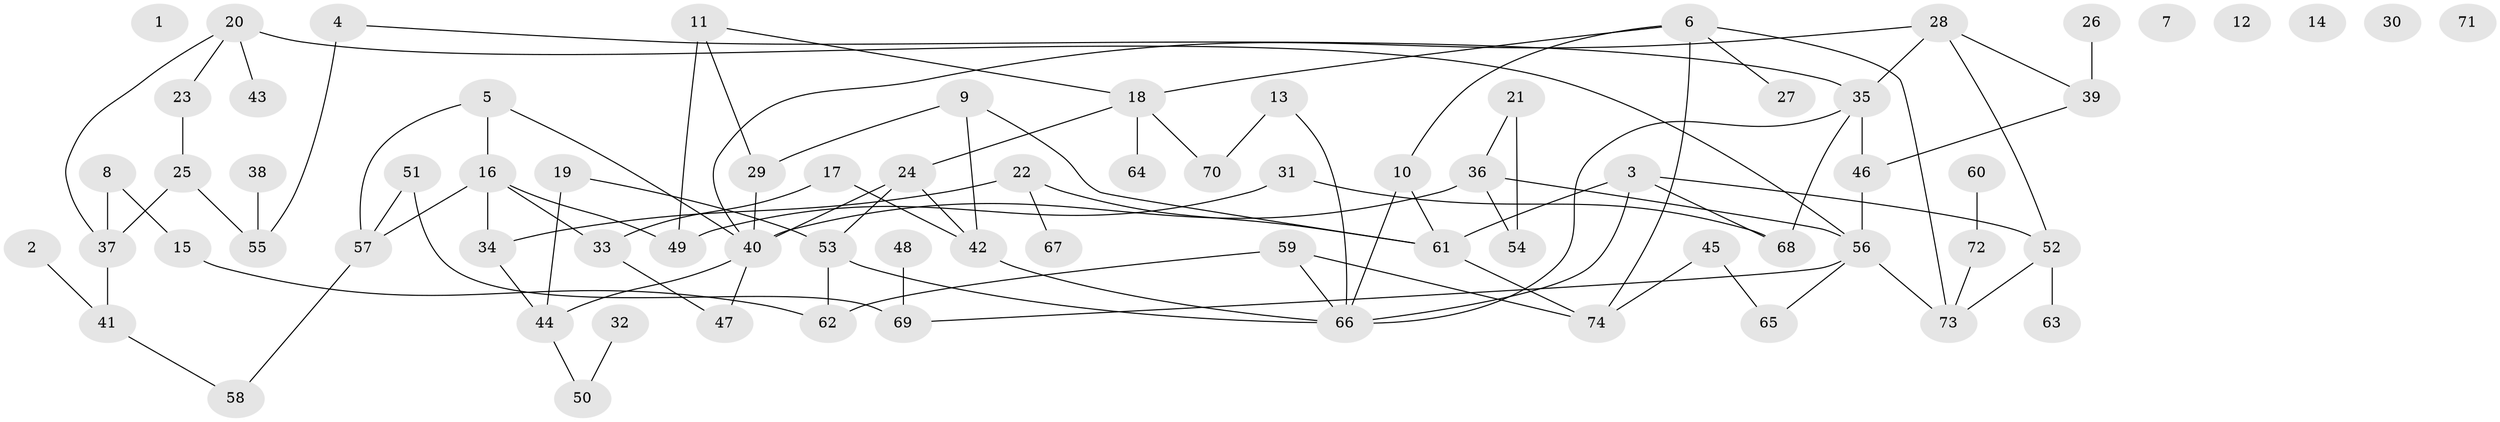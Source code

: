 // coarse degree distribution, {2: 0.0967741935483871, 4: 0.22580645161290322, 5: 0.0967741935483871, 7: 0.06451612903225806, 6: 0.16129032258064516, 3: 0.16129032258064516, 1: 0.1935483870967742}
// Generated by graph-tools (version 1.1) at 2025/48/03/04/25 22:48:09]
// undirected, 74 vertices, 99 edges
graph export_dot {
  node [color=gray90,style=filled];
  1;
  2;
  3;
  4;
  5;
  6;
  7;
  8;
  9;
  10;
  11;
  12;
  13;
  14;
  15;
  16;
  17;
  18;
  19;
  20;
  21;
  22;
  23;
  24;
  25;
  26;
  27;
  28;
  29;
  30;
  31;
  32;
  33;
  34;
  35;
  36;
  37;
  38;
  39;
  40;
  41;
  42;
  43;
  44;
  45;
  46;
  47;
  48;
  49;
  50;
  51;
  52;
  53;
  54;
  55;
  56;
  57;
  58;
  59;
  60;
  61;
  62;
  63;
  64;
  65;
  66;
  67;
  68;
  69;
  70;
  71;
  72;
  73;
  74;
  2 -- 41;
  3 -- 52;
  3 -- 61;
  3 -- 66;
  3 -- 68;
  4 -- 35;
  4 -- 55;
  5 -- 16;
  5 -- 40;
  5 -- 57;
  6 -- 10;
  6 -- 18;
  6 -- 27;
  6 -- 73;
  6 -- 74;
  8 -- 15;
  8 -- 37;
  9 -- 29;
  9 -- 42;
  9 -- 61;
  10 -- 61;
  10 -- 66;
  11 -- 18;
  11 -- 29;
  11 -- 49;
  13 -- 66;
  13 -- 70;
  15 -- 62;
  16 -- 33;
  16 -- 34;
  16 -- 49;
  16 -- 57;
  17 -- 33;
  17 -- 42;
  18 -- 24;
  18 -- 64;
  18 -- 70;
  19 -- 44;
  19 -- 53;
  20 -- 23;
  20 -- 37;
  20 -- 43;
  20 -- 56;
  21 -- 36;
  21 -- 54;
  22 -- 34;
  22 -- 61;
  22 -- 67;
  23 -- 25;
  24 -- 40;
  24 -- 42;
  24 -- 53;
  25 -- 37;
  25 -- 55;
  26 -- 39;
  28 -- 35;
  28 -- 39;
  28 -- 40;
  28 -- 52;
  29 -- 40;
  31 -- 49;
  31 -- 68;
  32 -- 50;
  33 -- 47;
  34 -- 44;
  35 -- 46;
  35 -- 66;
  35 -- 68;
  36 -- 40;
  36 -- 54;
  36 -- 56;
  37 -- 41;
  38 -- 55;
  39 -- 46;
  40 -- 44;
  40 -- 47;
  41 -- 58;
  42 -- 66;
  44 -- 50;
  45 -- 65;
  45 -- 74;
  46 -- 56;
  48 -- 69;
  51 -- 57;
  51 -- 69;
  52 -- 63;
  52 -- 73;
  53 -- 62;
  53 -- 66;
  56 -- 65;
  56 -- 69;
  56 -- 73;
  57 -- 58;
  59 -- 62;
  59 -- 66;
  59 -- 74;
  60 -- 72;
  61 -- 74;
  72 -- 73;
}
